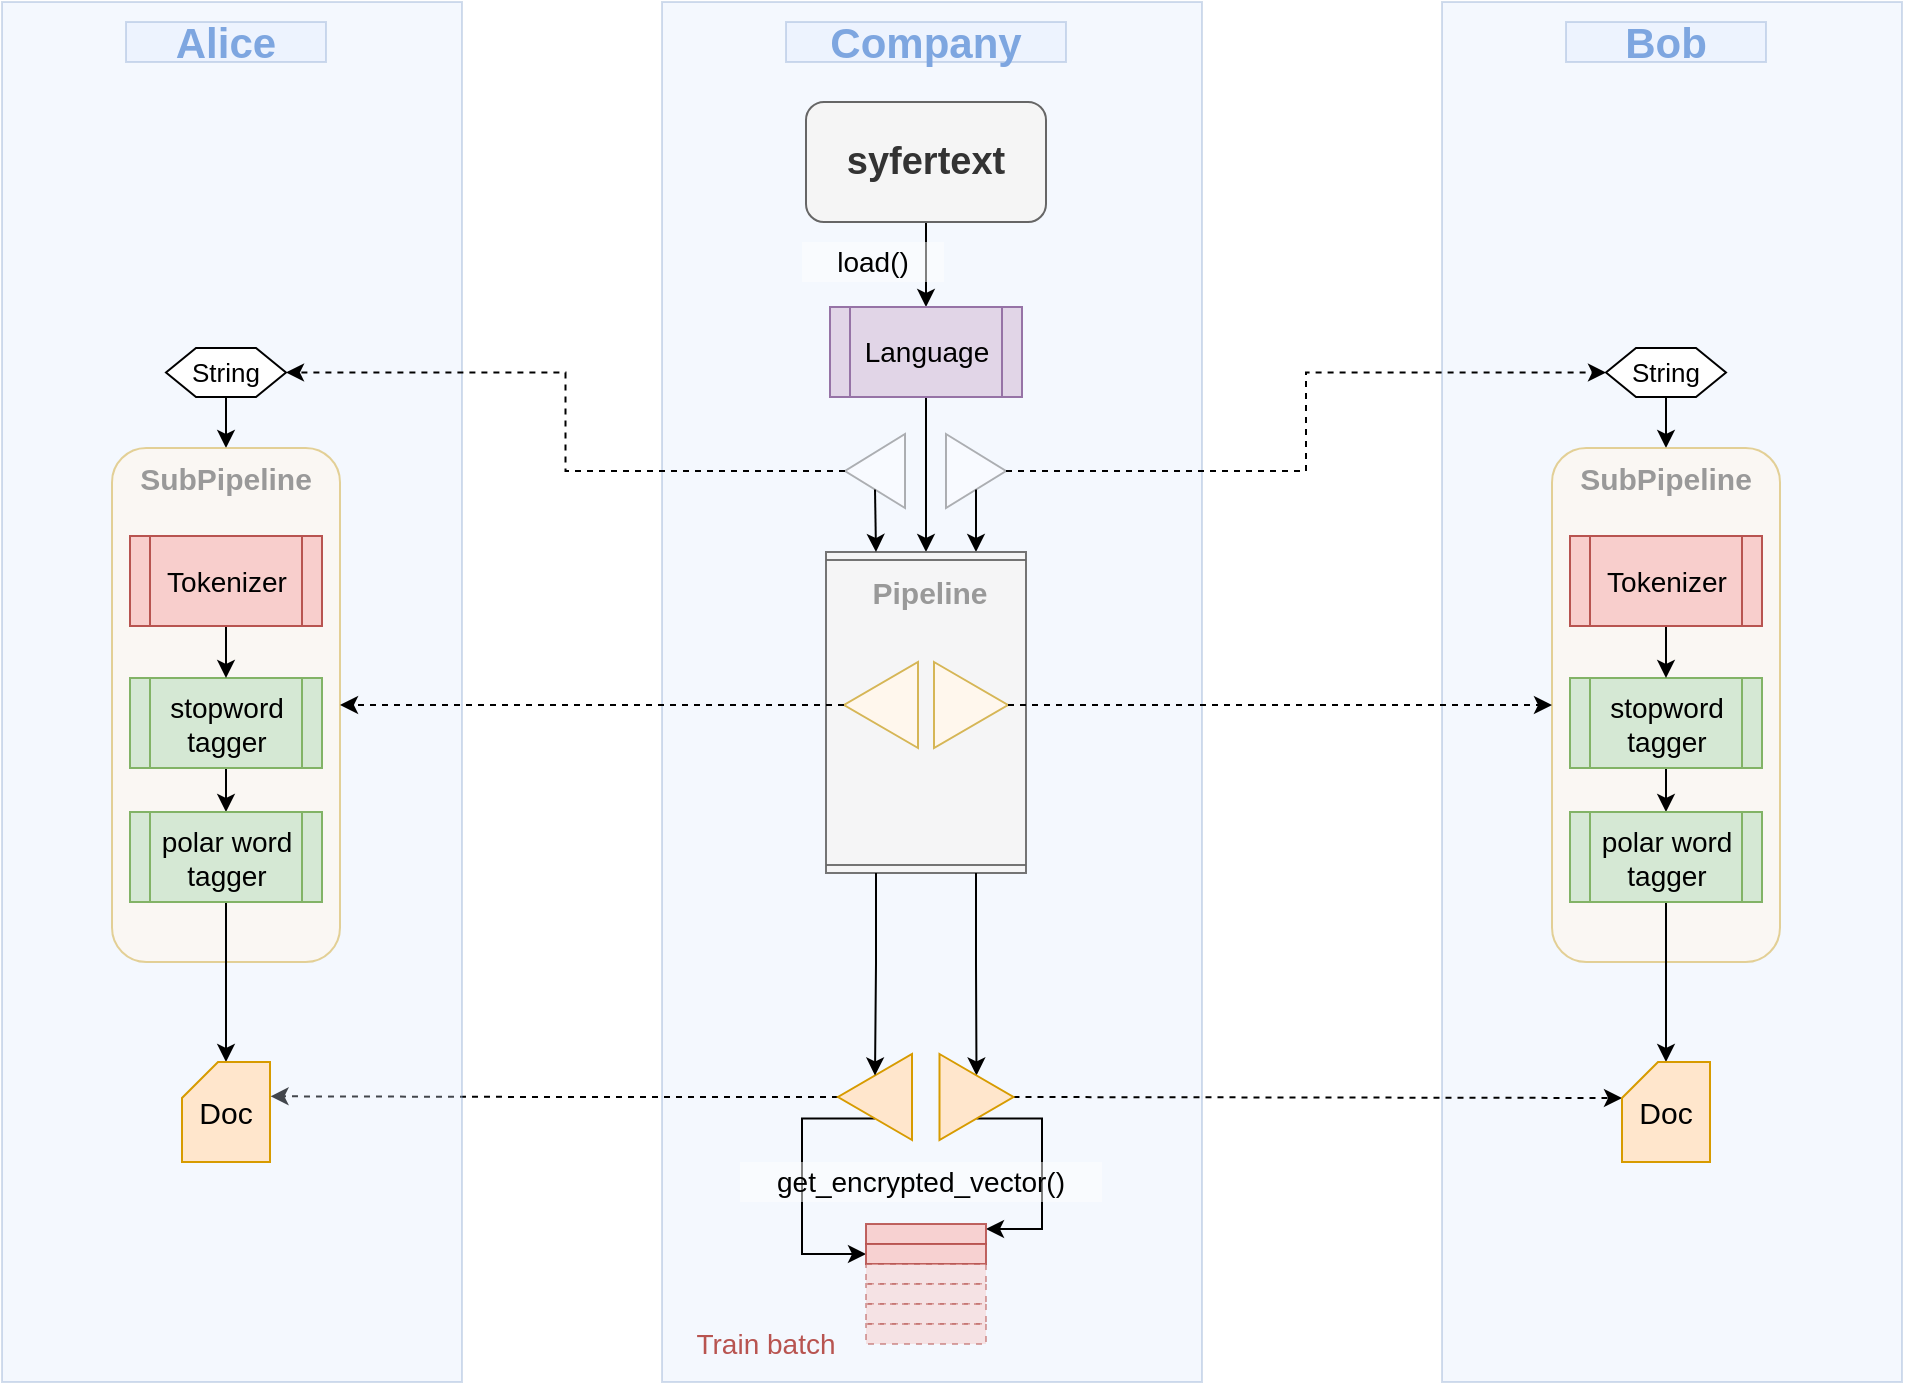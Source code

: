 <mxfile version="12.9.6" type="device"><diagram id="I4UGLH3Y9fjI7Jb8MFnZ" name="Page-1"><mxGraphModel dx="1418" dy="713" grid="1" gridSize="10" guides="1" tooltips="1" connect="1" arrows="1" fold="1" page="1" pageScale="1" pageWidth="850" pageHeight="1100" math="0" shadow="0"><root><mxCell id="0"/><mxCell id="1" parent="0"/><mxCell id="G3fQJcWq_AhpTQ81fzsq-27" value="" style="rounded=0;whiteSpace=wrap;html=1;fillColor=#dae8fc;strokeColor=#6c8ebf;opacity=30;" parent="1" vertex="1"><mxGeometry x="930" y="30" width="230" height="690" as="geometry"/></mxCell><mxCell id="G3fQJcWq_AhpTQ81fzsq-23" value="" style="rounded=0;whiteSpace=wrap;html=1;fillColor=#dae8fc;strokeColor=#6c8ebf;opacity=30;" parent="1" vertex="1"><mxGeometry x="540" y="30" width="270" height="690" as="geometry"/></mxCell><mxCell id="n-nM6-mX9vIhlMM4ublZ-70" style="edgeStyle=orthogonalEdgeStyle;rounded=0;orthogonalLoop=1;jettySize=auto;html=1;exitX=0.5;exitY=1;exitDx=0;exitDy=0;entryX=0.5;entryY=0;entryDx=0;entryDy=0;" edge="1" parent="1" source="G3fQJcWq_AhpTQ81fzsq-1" target="G3fQJcWq_AhpTQ81fzsq-3"><mxGeometry relative="1" as="geometry"/></mxCell><mxCell id="G3fQJcWq_AhpTQ81fzsq-1" value="&lt;font size=&quot;1&quot;&gt;&lt;b style=&quot;font-size: 19px&quot;&gt;syfertext&lt;/b&gt;&lt;/font&gt;" style="rounded=1;whiteSpace=wrap;html=1;fillColor=#f5f5f5;strokeColor=#666666;fontColor=#333333;" parent="1" vertex="1"><mxGeometry x="612" y="80" width="120" height="60" as="geometry"/></mxCell><mxCell id="n-nM6-mX9vIhlMM4ublZ-35" style="edgeStyle=orthogonalEdgeStyle;rounded=0;orthogonalLoop=1;jettySize=auto;html=1;exitX=0.5;exitY=1;exitDx=0;exitDy=0;entryX=0;entryY=0.5;entryDx=0;entryDy=0;" edge="1" parent="1" source="G3fQJcWq_AhpTQ81fzsq-3" target="n-nM6-mX9vIhlMM4ublZ-13"><mxGeometry relative="1" as="geometry"/></mxCell><mxCell id="G3fQJcWq_AhpTQ81fzsq-3" value="&lt;font style=&quot;font-size: 14px&quot;&gt;Language&lt;/font&gt;" style="shape=process;whiteSpace=wrap;html=1;backgroundOutline=1;fillColor=#e1d5e7;strokeColor=#9673a6;" parent="1" vertex="1"><mxGeometry x="624" y="182.5" width="96" height="45" as="geometry"/></mxCell><mxCell id="G3fQJcWq_AhpTQ81fzsq-24" value="&lt;font style=&quot;font-size: 21px&quot; color=&quot;#7ea6e0&quot;&gt;&lt;b&gt;Company&lt;/b&gt;&lt;/font&gt;" style="text;html=1;strokeColor=#6c8ebf;fillColor=#dae8fc;align=center;verticalAlign=middle;whiteSpace=wrap;rounded=0;opacity=30;" parent="1" vertex="1"><mxGeometry x="602" y="40" width="140" height="20" as="geometry"/></mxCell><mxCell id="n-nM6-mX9vIhlMM4ublZ-12" style="edgeStyle=orthogonalEdgeStyle;rounded=0;orthogonalLoop=1;jettySize=auto;html=1;exitX=0.5;exitY=1;exitDx=0;exitDy=0;entryX=0.5;entryY=0;entryDx=0;entryDy=0;" edge="1" parent="1" source="G3fQJcWq_AhpTQ81fzsq-42" target="n-nM6-mX9vIhlMM4ublZ-5"><mxGeometry relative="1" as="geometry"/></mxCell><mxCell id="G3fQJcWq_AhpTQ81fzsq-42" value="&lt;font style=&quot;font-size: 13px&quot;&gt;String&lt;/font&gt;" style="shape=hexagon;perimeter=hexagonPerimeter2;whiteSpace=wrap;html=1;" parent="1" vertex="1"><mxGeometry x="1012" y="203" width="60" height="24.5" as="geometry"/></mxCell><mxCell id="G3fQJcWq_AhpTQ81fzsq-45" value="&lt;font style=&quot;font-size: 21px&quot; color=&quot;#7ea6e0&quot;&gt;&lt;b&gt;Bob&lt;/b&gt;&lt;/font&gt;" style="text;html=1;strokeColor=#6c8ebf;fillColor=#dae8fc;align=center;verticalAlign=middle;whiteSpace=wrap;rounded=0;opacity=30;" parent="1" vertex="1"><mxGeometry x="992" y="40" width="100" height="20" as="geometry"/></mxCell><mxCell id="G3fQJcWq_AhpTQ81fzsq-49" style="edgeStyle=orthogonalEdgeStyle;rounded=0;orthogonalLoop=1;jettySize=auto;html=1;exitX=1;exitY=0.5;exitDx=0;exitDy=0;entryX=0;entryY=0.5;entryDx=0;entryDy=0;dashed=1;" parent="1" source="G3fQJcWq_AhpTQ81fzsq-48" target="G3fQJcWq_AhpTQ81fzsq-42" edge="1"><mxGeometry relative="1" as="geometry"/></mxCell><mxCell id="n-nM6-mX9vIhlMM4ublZ-34" style="edgeStyle=orthogonalEdgeStyle;rounded=0;orthogonalLoop=1;jettySize=auto;html=1;exitX=0.5;exitY=1;exitDx=0;exitDy=0;entryX=0;entryY=0.25;entryDx=0;entryDy=0;" edge="1" parent="1" source="G3fQJcWq_AhpTQ81fzsq-48" target="n-nM6-mX9vIhlMM4ublZ-13"><mxGeometry relative="1" as="geometry"/></mxCell><mxCell id="G3fQJcWq_AhpTQ81fzsq-48" value="" style="triangle;whiteSpace=wrap;html=1;opacity=30;" parent="1" vertex="1"><mxGeometry x="682" y="246" width="30" height="37" as="geometry"/></mxCell><mxCell id="G3fQJcWq_AhpTQ81fzsq-64" style="edgeStyle=none;rounded=0;orthogonalLoop=1;jettySize=auto;html=1;exitX=1;exitY=0.5;exitDx=0;exitDy=0;entryX=0;entryY=0;entryDx=0;entryDy=18;dashed=1;entryPerimeter=0;" parent="1" source="n-nM6-mX9vIhlMM4ublZ-31" target="n-nM6-mX9vIhlMM4ublZ-4" edge="1"><mxGeometry relative="1" as="geometry"><mxPoint x="605.75" y="578" as="sourcePoint"/><mxPoint x="1186" y="475.5" as="targetPoint"/></mxGeometry></mxCell><mxCell id="n-nM6-mX9vIhlMM4ublZ-1" value="" style="rounded=1;whiteSpace=wrap;html=1;opacity=60;fillColor=#FFF7ED;strokeColor=#d6b656;" vertex="1" parent="1"><mxGeometry x="985" y="253" width="114" height="257" as="geometry"/></mxCell><mxCell id="n-nM6-mX9vIhlMM4ublZ-10" style="edgeStyle=orthogonalEdgeStyle;rounded=0;orthogonalLoop=1;jettySize=auto;html=1;exitX=0.5;exitY=1;exitDx=0;exitDy=0;" edge="1" parent="1" source="n-nM6-mX9vIhlMM4ublZ-2" target="n-nM6-mX9vIhlMM4ublZ-3"><mxGeometry relative="1" as="geometry"/></mxCell><mxCell id="n-nM6-mX9vIhlMM4ublZ-2" value="&lt;span style=&quot;font-size: 14px&quot;&gt;stopword&lt;br&gt;tagger&lt;br&gt;&lt;/span&gt;" style="shape=process;whiteSpace=wrap;html=1;backgroundOutline=1;fillColor=#d5e8d4;strokeColor=#82b366;" vertex="1" parent="1"><mxGeometry x="994" y="368" width="96" height="45" as="geometry"/></mxCell><mxCell id="n-nM6-mX9vIhlMM4ublZ-11" style="edgeStyle=orthogonalEdgeStyle;rounded=0;orthogonalLoop=1;jettySize=auto;html=1;exitX=0.5;exitY=1;exitDx=0;exitDy=0;entryX=0.5;entryY=0;entryDx=0;entryDy=0;entryPerimeter=0;" edge="1" parent="1" source="n-nM6-mX9vIhlMM4ublZ-3" target="n-nM6-mX9vIhlMM4ublZ-4"><mxGeometry relative="1" as="geometry"/></mxCell><mxCell id="n-nM6-mX9vIhlMM4ublZ-3" value="&lt;font style=&quot;font-size: 14px&quot;&gt;polar word&lt;br&gt;tagger&lt;br&gt;&lt;/font&gt;" style="shape=process;whiteSpace=wrap;html=1;backgroundOutline=1;fillColor=#d5e8d4;strokeColor=#82b366;" vertex="1" parent="1"><mxGeometry x="994" y="435" width="96" height="45" as="geometry"/></mxCell><mxCell id="n-nM6-mX9vIhlMM4ublZ-4" value="&lt;font style=&quot;font-size: 15px&quot;&gt;Doc&lt;/font&gt;" style="shape=card;whiteSpace=wrap;html=1;fillColor=#ffe6cc;strokeColor=#d79b00;size=18;" vertex="1" parent="1"><mxGeometry x="1020" y="560" width="44" height="50" as="geometry"/></mxCell><mxCell id="n-nM6-mX9vIhlMM4ublZ-5" value="&lt;font color=&quot;#999999&quot; size=&quot;1&quot;&gt;&lt;b style=&quot;font-size: 15px&quot;&gt;SubPipeline&lt;/b&gt;&lt;/font&gt;" style="text;html=1;strokeColor=none;fillColor=none;align=center;verticalAlign=middle;whiteSpace=wrap;rounded=0;opacity=30;" vertex="1" parent="1"><mxGeometry x="972" y="253" width="140" height="30" as="geometry"/></mxCell><mxCell id="n-nM6-mX9vIhlMM4ublZ-8" style="edgeStyle=orthogonalEdgeStyle;rounded=0;orthogonalLoop=1;jettySize=auto;html=1;exitX=0.5;exitY=1;exitDx=0;exitDy=0;entryX=0.5;entryY=0;entryDx=0;entryDy=0;" edge="1" parent="1" source="G3fQJcWq_AhpTQ81fzsq-35" target="n-nM6-mX9vIhlMM4ublZ-2"><mxGeometry relative="1" as="geometry"/></mxCell><mxCell id="G3fQJcWq_AhpTQ81fzsq-35" value="&lt;font style=&quot;font-size: 14px&quot;&gt;Tokenizer&lt;/font&gt;" style="shape=process;whiteSpace=wrap;html=1;backgroundOutline=1;fillColor=#f8cecc;strokeColor=#b85450;" parent="1" vertex="1"><mxGeometry x="994" y="297" width="96" height="45" as="geometry"/></mxCell><mxCell id="n-nM6-mX9vIhlMM4ublZ-16" style="edgeStyle=orthogonalEdgeStyle;rounded=0;orthogonalLoop=1;jettySize=auto;html=1;exitX=0.5;exitY=1;exitDx=0;exitDy=0;" edge="1" parent="1" source="G3fQJcWq_AhpTQ81fzsq-3" target="G3fQJcWq_AhpTQ81fzsq-3"><mxGeometry relative="1" as="geometry"/></mxCell><mxCell id="n-nM6-mX9vIhlMM4ublZ-19" value="" style="group" vertex="1" connectable="0" parent="1"><mxGeometry x="502" y="273" width="176.5" height="270" as="geometry"/></mxCell><mxCell id="n-nM6-mX9vIhlMM4ublZ-13" value="" style="shape=process;whiteSpace=wrap;html=1;backgroundOutline=1;opacity=90;rotation=90;size=0.028;fillColor=#f5f5f5;strokeColor=#666666;fontColor=#333333;" vertex="1" parent="n-nM6-mX9vIhlMM4ublZ-19"><mxGeometry x="89.75" y="62.25" width="160.5" height="100" as="geometry"/></mxCell><mxCell id="n-nM6-mX9vIhlMM4ublZ-15" value="&lt;font color=&quot;#999999&quot; size=&quot;1&quot;&gt;&lt;b style=&quot;font-size: 15px&quot;&gt;Pipeline&lt;/b&gt;&lt;/font&gt;" style="text;html=1;strokeColor=none;fillColor=none;align=center;verticalAlign=middle;whiteSpace=wrap;rounded=0;opacity=30;" vertex="1" parent="n-nM6-mX9vIhlMM4ublZ-19"><mxGeometry x="102" y="37" width="140" height="30" as="geometry"/></mxCell><mxCell id="G3fQJcWq_AhpTQ81fzsq-52" value="" style="triangle;whiteSpace=wrap;html=1;fillColor=#FFF7ED;strokeColor=#d6b656;" parent="n-nM6-mX9vIhlMM4ublZ-19" vertex="1"><mxGeometry x="174" y="87" width="37" height="43" as="geometry"/></mxCell><mxCell id="n-nM6-mX9vIhlMM4ublZ-24" value="" style="triangle;whiteSpace=wrap;html=1;fillColor=#FFF7ED;strokeColor=#d6b656;rotation=-180;" vertex="1" parent="n-nM6-mX9vIhlMM4ublZ-19"><mxGeometry x="129" y="87" width="37" height="43" as="geometry"/></mxCell><mxCell id="n-nM6-mX9vIhlMM4ublZ-26" style="edgeStyle=orthogonalEdgeStyle;rounded=0;orthogonalLoop=1;jettySize=auto;html=1;exitX=1;exitY=0.5;exitDx=0;exitDy=0;dashed=1;" edge="1" parent="1" source="G3fQJcWq_AhpTQ81fzsq-52" target="n-nM6-mX9vIhlMM4ublZ-1"><mxGeometry relative="1" as="geometry"/></mxCell><mxCell id="n-nM6-mX9vIhlMM4ublZ-53" style="edgeStyle=orthogonalEdgeStyle;rounded=0;orthogonalLoop=1;jettySize=auto;html=1;exitX=1;exitY=0.5;exitDx=0;exitDy=0;dashed=1;entryX=1.006;entryY=0.343;entryDx=0;entryDy=0;entryPerimeter=0;" edge="1" parent="1" source="n-nM6-mX9vIhlMM4ublZ-28" target="n-nM6-mX9vIhlMM4ublZ-45"><mxGeometry relative="1" as="geometry"><mxPoint x="340" y="577" as="targetPoint"/></mxGeometry></mxCell><mxCell id="n-nM6-mX9vIhlMM4ublZ-69" style="edgeStyle=orthogonalEdgeStyle;rounded=0;orthogonalLoop=1;jettySize=auto;html=1;exitX=0.5;exitY=0;exitDx=0;exitDy=0;entryX=0;entryY=0.5;entryDx=0;entryDy=0;" edge="1" parent="1" source="n-nM6-mX9vIhlMM4ublZ-28" target="n-nM6-mX9vIhlMM4ublZ-63"><mxGeometry relative="1" as="geometry"><Array as="points"><mxPoint x="610" y="588"/><mxPoint x="610" y="656"/></Array></mxGeometry></mxCell><mxCell id="n-nM6-mX9vIhlMM4ublZ-28" value="" style="triangle;whiteSpace=wrap;html=1;fillColor=#ffe6cc;strokeColor=#d79b00;rotation=-180;" vertex="1" parent="1"><mxGeometry x="628" y="556" width="37" height="43" as="geometry"/></mxCell><mxCell id="n-nM6-mX9vIhlMM4ublZ-29" style="edgeStyle=orthogonalEdgeStyle;rounded=0;orthogonalLoop=1;jettySize=auto;html=1;exitX=1;exitY=0.25;exitDx=0;exitDy=0;entryX=0.5;entryY=0;entryDx=0;entryDy=0;" edge="1" parent="1" source="n-nM6-mX9vIhlMM4ublZ-13" target="n-nM6-mX9vIhlMM4ublZ-31"><mxGeometry relative="1" as="geometry"><mxPoint x="692.25" y="568" as="targetPoint"/></mxGeometry></mxCell><mxCell id="n-nM6-mX9vIhlMM4ublZ-68" style="edgeStyle=orthogonalEdgeStyle;rounded=0;orthogonalLoop=1;jettySize=auto;html=1;exitX=0.5;exitY=1;exitDx=0;exitDy=0;entryX=1;entryY=0.25;entryDx=0;entryDy=0;" edge="1" parent="1" source="n-nM6-mX9vIhlMM4ublZ-31" target="n-nM6-mX9vIhlMM4ublZ-62"><mxGeometry relative="1" as="geometry"><Array as="points"><mxPoint x="730" y="588"/><mxPoint x="730" y="644"/></Array></mxGeometry></mxCell><mxCell id="n-nM6-mX9vIhlMM4ublZ-31" value="" style="triangle;whiteSpace=wrap;html=1;fillColor=#ffe6cc;strokeColor=#d79b00;rotation=0;" vertex="1" parent="1"><mxGeometry x="678.75" y="556" width="37" height="43" as="geometry"/></mxCell><mxCell id="n-nM6-mX9vIhlMM4ublZ-36" value="" style="rounded=0;whiteSpace=wrap;html=1;fillColor=#dae8fc;strokeColor=#6c8ebf;opacity=30;" vertex="1" parent="1"><mxGeometry x="210" y="30" width="230" height="690" as="geometry"/></mxCell><mxCell id="n-nM6-mX9vIhlMM4ublZ-37" style="edgeStyle=orthogonalEdgeStyle;rounded=0;orthogonalLoop=1;jettySize=auto;html=1;exitX=0.5;exitY=1;exitDx=0;exitDy=0;entryX=0.5;entryY=0;entryDx=0;entryDy=0;" edge="1" parent="1" source="n-nM6-mX9vIhlMM4ublZ-38" target="n-nM6-mX9vIhlMM4ublZ-46"><mxGeometry relative="1" as="geometry"/></mxCell><mxCell id="n-nM6-mX9vIhlMM4ublZ-38" value="&lt;font style=&quot;font-size: 13px&quot;&gt;String&lt;/font&gt;" style="shape=hexagon;perimeter=hexagonPerimeter2;whiteSpace=wrap;html=1;" vertex="1" parent="1"><mxGeometry x="292" y="203" width="60" height="24.5" as="geometry"/></mxCell><mxCell id="n-nM6-mX9vIhlMM4ublZ-39" value="&lt;font style=&quot;font-size: 21px&quot; color=&quot;#7ea6e0&quot;&gt;&lt;b&gt;Alice&lt;/b&gt;&lt;/font&gt;" style="text;html=1;strokeColor=#6c8ebf;fillColor=#dae8fc;align=center;verticalAlign=middle;whiteSpace=wrap;rounded=0;opacity=30;" vertex="1" parent="1"><mxGeometry x="272" y="40" width="100" height="20" as="geometry"/></mxCell><mxCell id="n-nM6-mX9vIhlMM4ublZ-40" value="" style="rounded=1;whiteSpace=wrap;html=1;opacity=60;fillColor=#FFF7ED;strokeColor=#d6b656;" vertex="1" parent="1"><mxGeometry x="265" y="253" width="114" height="257" as="geometry"/></mxCell><mxCell id="n-nM6-mX9vIhlMM4ublZ-41" style="edgeStyle=orthogonalEdgeStyle;rounded=0;orthogonalLoop=1;jettySize=auto;html=1;exitX=0.5;exitY=1;exitDx=0;exitDy=0;" edge="1" parent="1" source="n-nM6-mX9vIhlMM4ublZ-42" target="n-nM6-mX9vIhlMM4ublZ-44"><mxGeometry relative="1" as="geometry"/></mxCell><mxCell id="n-nM6-mX9vIhlMM4ublZ-42" value="&lt;span style=&quot;font-size: 14px&quot;&gt;stopword&lt;br&gt;tagger&lt;br&gt;&lt;/span&gt;" style="shape=process;whiteSpace=wrap;html=1;backgroundOutline=1;fillColor=#d5e8d4;strokeColor=#82b366;" vertex="1" parent="1"><mxGeometry x="274" y="368" width="96" height="45" as="geometry"/></mxCell><mxCell id="n-nM6-mX9vIhlMM4ublZ-43" style="edgeStyle=orthogonalEdgeStyle;rounded=0;orthogonalLoop=1;jettySize=auto;html=1;exitX=0.5;exitY=1;exitDx=0;exitDy=0;entryX=0.5;entryY=0;entryDx=0;entryDy=0;entryPerimeter=0;" edge="1" parent="1" source="n-nM6-mX9vIhlMM4ublZ-44" target="n-nM6-mX9vIhlMM4ublZ-45"><mxGeometry relative="1" as="geometry"/></mxCell><mxCell id="n-nM6-mX9vIhlMM4ublZ-44" value="&lt;font style=&quot;font-size: 14px&quot;&gt;polar word&lt;br&gt;tagger&lt;br&gt;&lt;/font&gt;" style="shape=process;whiteSpace=wrap;html=1;backgroundOutline=1;fillColor=#d5e8d4;strokeColor=#82b366;" vertex="1" parent="1"><mxGeometry x="274" y="435" width="96" height="45" as="geometry"/></mxCell><mxCell id="n-nM6-mX9vIhlMM4ublZ-45" value="&lt;font style=&quot;font-size: 15px&quot;&gt;Doc&lt;/font&gt;" style="shape=card;whiteSpace=wrap;html=1;fillColor=#ffe6cc;strokeColor=#d79b00;size=18;" vertex="1" parent="1"><mxGeometry x="300" y="560" width="44" height="50" as="geometry"/></mxCell><mxCell id="n-nM6-mX9vIhlMM4ublZ-46" value="&lt;font color=&quot;#999999&quot; size=&quot;1&quot;&gt;&lt;b style=&quot;font-size: 15px&quot;&gt;SubPipeline&lt;/b&gt;&lt;/font&gt;" style="text;html=1;strokeColor=none;fillColor=none;align=center;verticalAlign=middle;whiteSpace=wrap;rounded=0;opacity=30;" vertex="1" parent="1"><mxGeometry x="252" y="253" width="140" height="30" as="geometry"/></mxCell><mxCell id="n-nM6-mX9vIhlMM4ublZ-47" style="edgeStyle=orthogonalEdgeStyle;rounded=0;orthogonalLoop=1;jettySize=auto;html=1;exitX=0.5;exitY=1;exitDx=0;exitDy=0;entryX=0.5;entryY=0;entryDx=0;entryDy=0;" edge="1" parent="1" source="n-nM6-mX9vIhlMM4ublZ-48" target="n-nM6-mX9vIhlMM4ublZ-42"><mxGeometry relative="1" as="geometry"/></mxCell><mxCell id="n-nM6-mX9vIhlMM4ublZ-48" value="&lt;font style=&quot;font-size: 14px&quot;&gt;Tokenizer&lt;/font&gt;" style="shape=process;whiteSpace=wrap;html=1;backgroundOutline=1;fillColor=#f8cecc;strokeColor=#b85450;" vertex="1" parent="1"><mxGeometry x="274" y="297" width="96" height="45" as="geometry"/></mxCell><mxCell id="n-nM6-mX9vIhlMM4ublZ-49" style="edgeStyle=orthogonalEdgeStyle;rounded=0;orthogonalLoop=1;jettySize=auto;html=1;exitX=1;exitY=0.5;exitDx=0;exitDy=0;entryX=1;entryY=0.5;entryDx=0;entryDy=0;dashed=1;" edge="1" parent="1" source="n-nM6-mX9vIhlMM4ublZ-24" target="n-nM6-mX9vIhlMM4ublZ-40"><mxGeometry relative="1" as="geometry"/></mxCell><mxCell id="n-nM6-mX9vIhlMM4ublZ-51" style="edgeStyle=orthogonalEdgeStyle;rounded=0;orthogonalLoop=1;jettySize=auto;html=1;exitX=0.5;exitY=0;exitDx=0;exitDy=0;entryX=0;entryY=0.75;entryDx=0;entryDy=0;" edge="1" parent="1" source="n-nM6-mX9vIhlMM4ublZ-50" target="n-nM6-mX9vIhlMM4ublZ-13"><mxGeometry relative="1" as="geometry"/></mxCell><mxCell id="n-nM6-mX9vIhlMM4ublZ-52" style="edgeStyle=orthogonalEdgeStyle;rounded=0;orthogonalLoop=1;jettySize=auto;html=1;exitX=1;exitY=0.5;exitDx=0;exitDy=0;entryX=1;entryY=0.5;entryDx=0;entryDy=0;dashed=1;" edge="1" parent="1" source="n-nM6-mX9vIhlMM4ublZ-50" target="n-nM6-mX9vIhlMM4ublZ-38"><mxGeometry relative="1" as="geometry"/></mxCell><mxCell id="n-nM6-mX9vIhlMM4ublZ-50" value="" style="triangle;whiteSpace=wrap;html=1;opacity=30;rotation=-180;" vertex="1" parent="1"><mxGeometry x="631.5" y="246" width="30" height="37" as="geometry"/></mxCell><mxCell id="n-nM6-mX9vIhlMM4ublZ-62" value="" style="rounded=0;whiteSpace=wrap;html=1;opacity=90;fillColor=#f8cecc;strokeColor=#b85450;" vertex="1" parent="1"><mxGeometry x="642" y="641" width="60" height="10" as="geometry"/></mxCell><mxCell id="n-nM6-mX9vIhlMM4ublZ-63" value="" style="rounded=0;whiteSpace=wrap;html=1;opacity=90;fillColor=#f8cecc;strokeColor=#b85450;" vertex="1" parent="1"><mxGeometry x="642" y="651" width="60" height="10" as="geometry"/></mxCell><mxCell id="n-nM6-mX9vIhlMM4ublZ-64" value="" style="rounded=0;whiteSpace=wrap;html=1;opacity=50;fillColor=#f8cecc;strokeColor=#b85450;dashed=1;" vertex="1" parent="1"><mxGeometry x="642" y="661" width="60" height="10" as="geometry"/></mxCell><mxCell id="n-nM6-mX9vIhlMM4ublZ-65" value="" style="rounded=0;whiteSpace=wrap;html=1;opacity=50;fillColor=#f8cecc;strokeColor=#b85450;dashed=1;" vertex="1" parent="1"><mxGeometry x="642" y="671" width="60" height="10" as="geometry"/></mxCell><mxCell id="n-nM6-mX9vIhlMM4ublZ-66" value="" style="rounded=0;whiteSpace=wrap;html=1;opacity=50;fillColor=#f8cecc;strokeColor=#b85450;dashed=1;" vertex="1" parent="1"><mxGeometry x="642" y="681" width="60" height="10" as="geometry"/></mxCell><mxCell id="n-nM6-mX9vIhlMM4ublZ-67" value="" style="rounded=0;whiteSpace=wrap;html=1;opacity=50;fillColor=#f8cecc;strokeColor=#b85450;dashed=1;" vertex="1" parent="1"><mxGeometry x="642" y="691" width="60" height="10" as="geometry"/></mxCell><mxCell id="n-nM6-mX9vIhlMM4ublZ-72" value="&lt;font style=&quot;font-size: 14px&quot;&gt;get_encrypted_vector()&lt;/font&gt;" style="text;html=1;align=center;verticalAlign=middle;whiteSpace=wrap;rounded=0;dashed=1;strokeColor=none;fillColor=#ffffff;opacity=50;" vertex="1" parent="1"><mxGeometry x="579" y="610" width="181" height="20" as="geometry"/></mxCell><mxCell id="n-nM6-mX9vIhlMM4ublZ-76" style="edgeStyle=orthogonalEdgeStyle;rounded=0;orthogonalLoop=1;jettySize=auto;html=1;exitX=1;exitY=0.75;exitDx=0;exitDy=0;entryX=0.5;entryY=1;entryDx=0;entryDy=0;" edge="1" parent="1" source="n-nM6-mX9vIhlMM4ublZ-13" target="n-nM6-mX9vIhlMM4ublZ-28"><mxGeometry relative="1" as="geometry"/></mxCell><mxCell id="n-nM6-mX9vIhlMM4ublZ-77" value="&lt;font style=&quot;font-size: 14px&quot;&gt;load()&lt;/font&gt;" style="text;html=1;align=center;verticalAlign=middle;whiteSpace=wrap;rounded=0;dashed=1;strokeColor=none;fillColor=#ffffff;opacity=50;" vertex="1" parent="1"><mxGeometry x="610" y="150" width="71" height="20" as="geometry"/></mxCell><mxCell id="n-nM6-mX9vIhlMM4ublZ-78" value="&lt;font style=&quot;font-size: 14px&quot; color=&quot;#b85450&quot;&gt;Train batch&lt;/font&gt;" style="text;html=1;strokeColor=none;fillColor=none;align=center;verticalAlign=middle;whiteSpace=wrap;rounded=0;dashed=1;opacity=50;" vertex="1" parent="1"><mxGeometry x="551.5" y="691" width="80" height="20" as="geometry"/></mxCell></root></mxGraphModel></diagram></mxfile>
